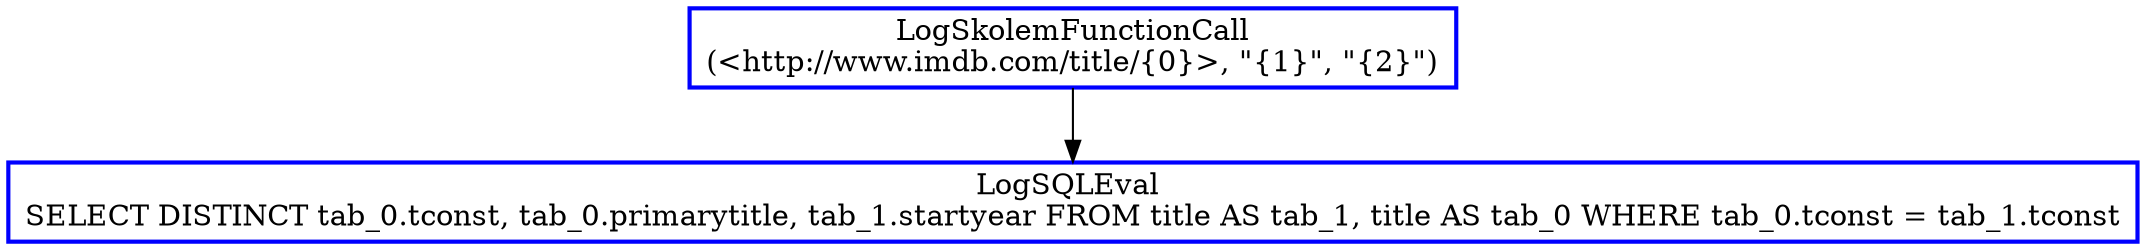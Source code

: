 digraph  g{
node [shape=rectangle, color=black, fontcolor=black, style=bold]
0 [label="LogSkolemFunctionCall
(<http://www.imdb.com/title/{0}>, \"{1}\", \"{2}\")" , color = blue] ; 
1 [label="LogSQLEval 
SELECT DISTINCT tab_0.tconst, tab_0.primarytitle, tab_1.startyear FROM title AS tab_1, title AS tab_0 WHERE tab_0.tconst = tab_1.tconst", color = blue] ; 
0 -> 1 ; 
}

